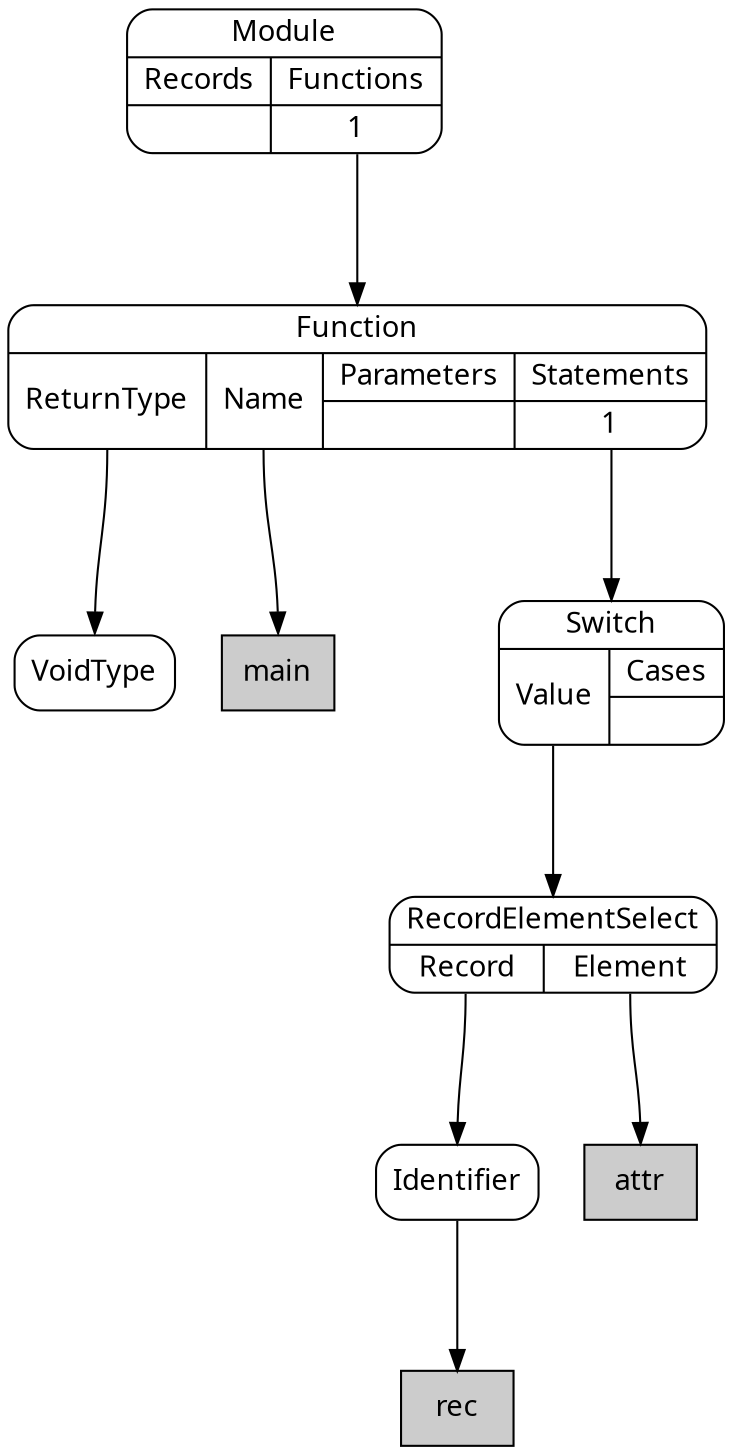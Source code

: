 digraph {
node [shape=Mrecord, style=filled, fillcolor=white, fontname="Calibri"];
graph [ordering=out, nodesep=0.3, ranksep=1];

# SimpleNode VoidType
node0 [label="VoidType", tooltip="VoidType"]

# DeclarationLiteral main
node1 [shape=box, label="main", fillcolor="#cccccc", tooltip="main"]

# ReferenceLiteral rec
node2 [shape=box, label="rec", fillcolor="#cccccc", tooltip="rec"]

# SimpleNode Identifier
node3:s -> node2:n
node3 [label="Identifier", tooltip="Identifier"]

# ReferenceLiteral attr
node4 [shape=box, label="attr", fillcolor="#cccccc", tooltip="attr"]

# PortNode RecordElementSelect
node5:p0:s -> node3:n
node5:p1:s -> node4:n
node5 [label="{RecordElementSelect|{<p0>Record|<p1>Element}}", tooltip="RecordElementSelect"]

# PortNode Switch
node6:p0:s -> node5:n
node6 [label="{Switch|{<p0>Value|{Cases|{}}}}", tooltip="Switch"]

# PortNode Function
node7:p0:s -> node0:n
node7:p1:s -> node1:n
node7:p3_0:s -> node6:n
node7 [label="{Function|{<p0>ReturnType|<p1>Name|{Parameters|{}}|{Statements|{<p3_0>1}}}}", tooltip="Function"]

# PortNode Module
node8:p1_0:s -> node7:n
node8 [label="{Module|{{Records|{}}|{Functions|{<p1_0>1}}}}", tooltip="Module"]

}
